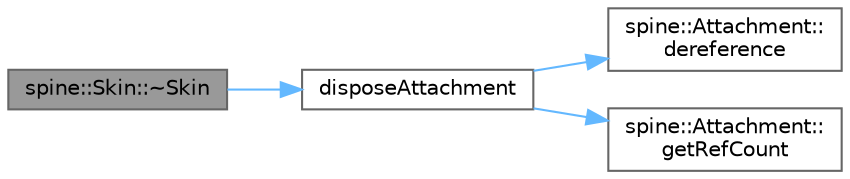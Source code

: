 digraph "spine::Skin::~Skin"
{
 // LATEX_PDF_SIZE
  bgcolor="transparent";
  edge [fontname=Helvetica,fontsize=10,labelfontname=Helvetica,labelfontsize=10];
  node [fontname=Helvetica,fontsize=10,shape=box,height=0.2,width=0.4];
  rankdir="LR";
  Node1 [id="Node000001",label="spine::Skin::~Skin",height=0.2,width=0.4,color="gray40", fillcolor="grey60", style="filled", fontcolor="black",tooltip=" "];
  Node1 -> Node2 [id="edge4_Node000001_Node000002",color="steelblue1",style="solid",tooltip=" "];
  Node2 [id="Node000002",label="disposeAttachment",height=0.2,width=0.4,color="grey40", fillcolor="white", style="filled",URL="$_skin_8cpp.html#a9fa1b8407c6f33b348e869452f1ac8fc",tooltip=" "];
  Node2 -> Node3 [id="edge5_Node000002_Node000003",color="steelblue1",style="solid",tooltip=" "];
  Node3 [id="Node000003",label="spine::Attachment::\ldereference",height=0.2,width=0.4,color="grey40", fillcolor="white", style="filled",URL="$classspine_1_1_attachment.html#acc72f7fa790c5e4d356f4e56f58bd785",tooltip=" "];
  Node2 -> Node4 [id="edge6_Node000002_Node000004",color="steelblue1",style="solid",tooltip=" "];
  Node4 [id="Node000004",label="spine::Attachment::\lgetRefCount",height=0.2,width=0.4,color="grey40", fillcolor="white", style="filled",URL="$classspine_1_1_attachment.html#ac135715b66cfc25c2d55007db9607aee",tooltip=" "];
}
